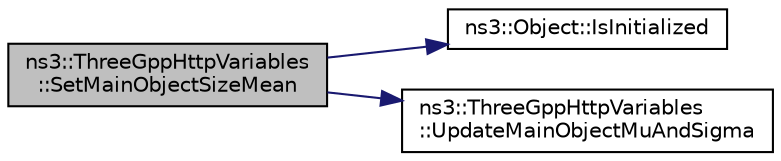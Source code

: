 digraph "ns3::ThreeGppHttpVariables::SetMainObjectSizeMean"
{
 // LATEX_PDF_SIZE
  edge [fontname="Helvetica",fontsize="10",labelfontname="Helvetica",labelfontsize="10"];
  node [fontname="Helvetica",fontsize="10",shape=record];
  rankdir="LR";
  Node1 [label="ns3::ThreeGppHttpVariables\l::SetMainObjectSizeMean",height=0.2,width=0.4,color="black", fillcolor="grey75", style="filled", fontcolor="black",tooltip=" "];
  Node1 -> Node2 [color="midnightblue",fontsize="10",style="solid",fontname="Helvetica"];
  Node2 [label="ns3::Object::IsInitialized",height=0.2,width=0.4,color="black", fillcolor="white", style="filled",URL="$classns3_1_1_object.html#a400267b4552078896863287d3aaad53f",tooltip="Check if the object has been initialized."];
  Node1 -> Node3 [color="midnightblue",fontsize="10",style="solid",fontname="Helvetica"];
  Node3 [label="ns3::ThreeGppHttpVariables\l::UpdateMainObjectMuAndSigma",height=0.2,width=0.4,color="black", fillcolor="white", style="filled",URL="$classns3_1_1_three_gpp_http_variables.html#a2c5ac34f0a624d46e862d2e5f3a42494",tooltip="Upon and after object initialization, update random variable Mu and Sigma based on changes to attribu..."];
}
